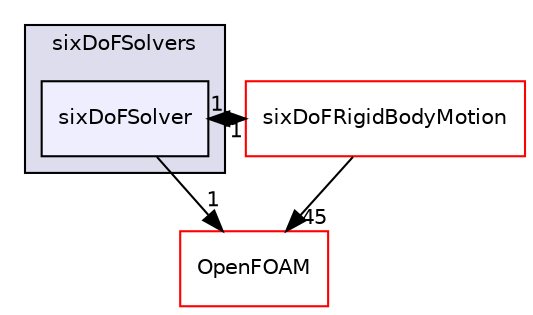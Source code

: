 digraph "src/sixDoFRigidBodyMotion/sixDoFSolvers/sixDoFSolver" {
  bgcolor=transparent;
  compound=true
  node [ fontsize="10", fontname="Helvetica"];
  edge [ labelfontsize="10", labelfontname="Helvetica"];
  subgraph clusterdir_7ca4084a0a6342ee22329da340f40c5e {
    graph [ bgcolor="#ddddee", pencolor="black", label="sixDoFSolvers" fontname="Helvetica", fontsize="10", URL="dir_7ca4084a0a6342ee22329da340f40c5e.html"]
  dir_e8500c461da12689a3ca237a381f4b08 [shape=box, label="sixDoFSolver", style="filled", fillcolor="#eeeeff", pencolor="black", URL="dir_e8500c461da12689a3ca237a381f4b08.html"];
  }
  dir_7bf5f2e6b4a44539c2947a2841ca313c [shape=box label="sixDoFRigidBodyMotion" color="red" URL="dir_7bf5f2e6b4a44539c2947a2841ca313c.html"];
  dir_c5473ff19b20e6ec4dfe5c310b3778a8 [shape=box label="OpenFOAM" color="red" URL="dir_c5473ff19b20e6ec4dfe5c310b3778a8.html"];
  dir_7bf5f2e6b4a44539c2947a2841ca313c->dir_e8500c461da12689a3ca237a381f4b08 [headlabel="1", labeldistance=1.5 headhref="dir_002656_002743.html"];
  dir_7bf5f2e6b4a44539c2947a2841ca313c->dir_c5473ff19b20e6ec4dfe5c310b3778a8 [headlabel="45", labeldistance=1.5 headhref="dir_002656_001896.html"];
  dir_e8500c461da12689a3ca237a381f4b08->dir_7bf5f2e6b4a44539c2947a2841ca313c [headlabel="1", labeldistance=1.5 headhref="dir_002743_002656.html"];
  dir_e8500c461da12689a3ca237a381f4b08->dir_c5473ff19b20e6ec4dfe5c310b3778a8 [headlabel="1", labeldistance=1.5 headhref="dir_002743_001896.html"];
}
